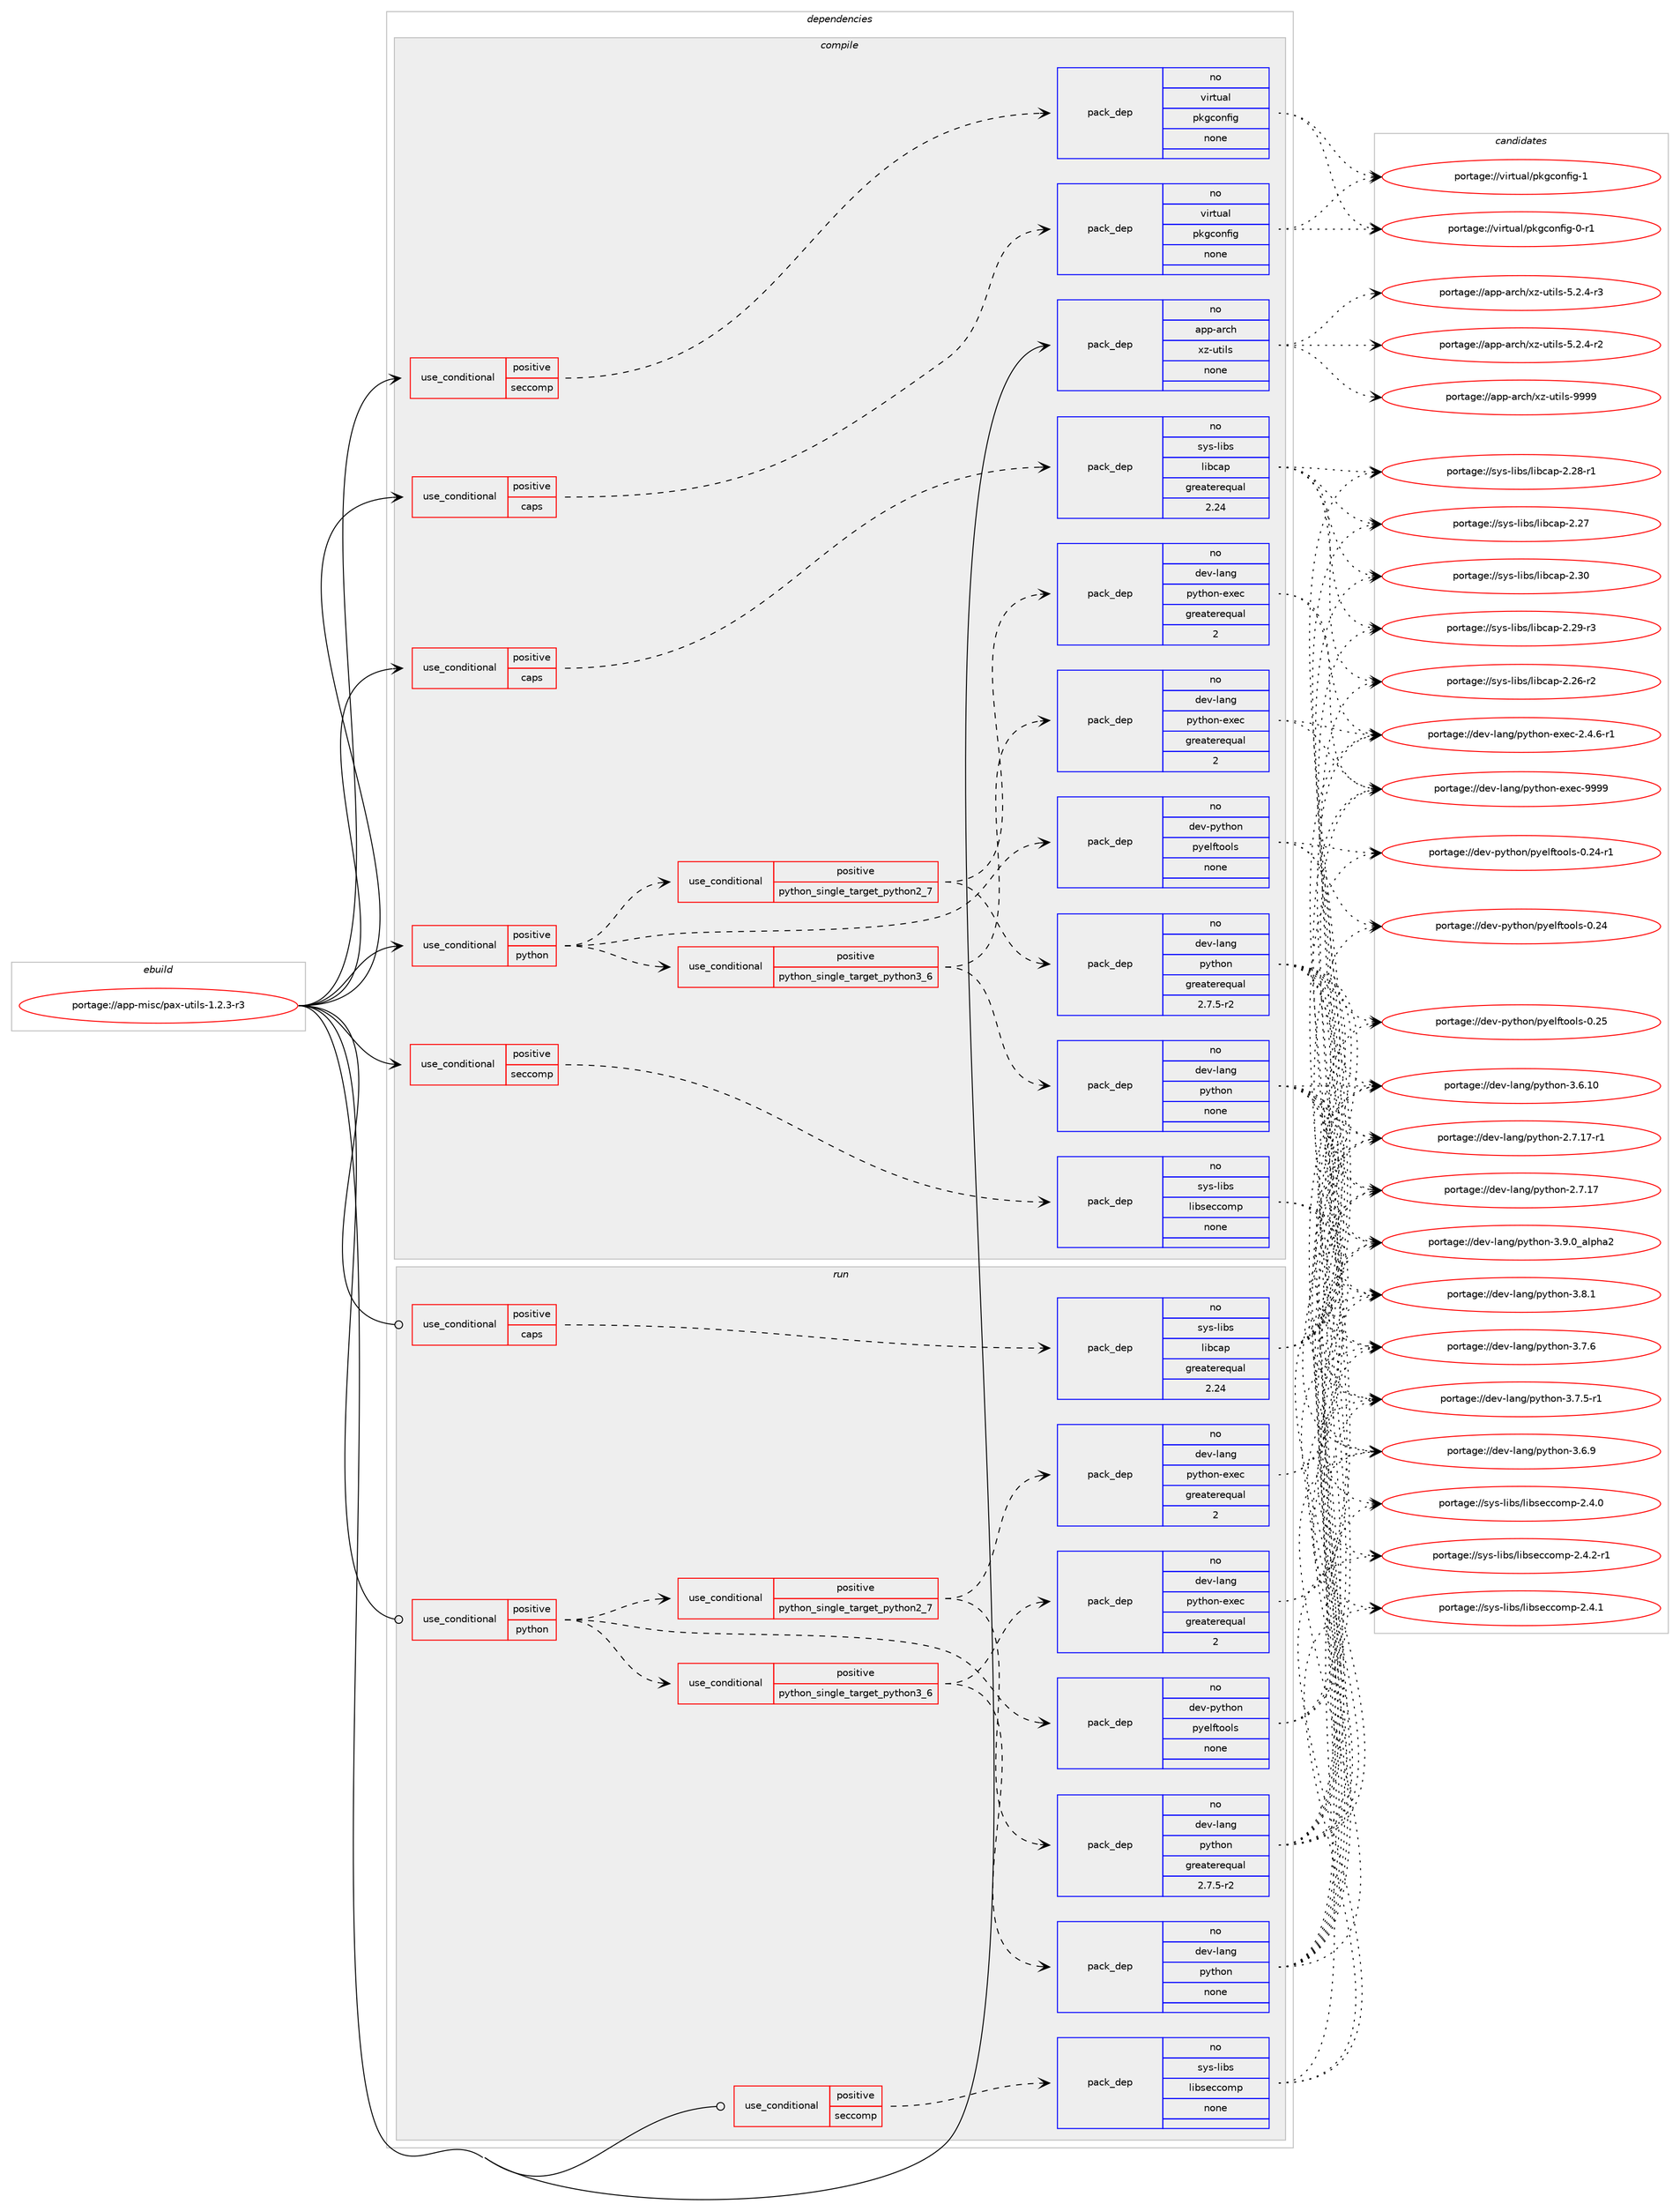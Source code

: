digraph prolog {

# *************
# Graph options
# *************

newrank=true;
concentrate=true;
compound=true;
graph [rankdir=LR,fontname=Helvetica,fontsize=10,ranksep=1.5];#, ranksep=2.5, nodesep=0.2];
edge  [arrowhead=vee];
node  [fontname=Helvetica,fontsize=10];

# **********
# The ebuild
# **********

subgraph cluster_leftcol {
color=gray;
label=<<i>ebuild</i>>;
id [label="portage://app-misc/pax-utils-1.2.3-r3", color=red, width=4, href="../app-misc/pax-utils-1.2.3-r3.svg"];
}

# ****************
# The dependencies
# ****************

subgraph cluster_midcol {
color=gray;
label=<<i>dependencies</i>>;
subgraph cluster_compile {
fillcolor="#eeeeee";
style=filled;
label=<<i>compile</i>>;
subgraph cond142952 {
dependency610545 [label=<<TABLE BORDER="0" CELLBORDER="1" CELLSPACING="0" CELLPADDING="4"><TR><TD ROWSPAN="3" CELLPADDING="10">use_conditional</TD></TR><TR><TD>positive</TD></TR><TR><TD>caps</TD></TR></TABLE>>, shape=none, color=red];
subgraph pack459414 {
dependency610546 [label=<<TABLE BORDER="0" CELLBORDER="1" CELLSPACING="0" CELLPADDING="4" WIDTH="220"><TR><TD ROWSPAN="6" CELLPADDING="30">pack_dep</TD></TR><TR><TD WIDTH="110">no</TD></TR><TR><TD>sys-libs</TD></TR><TR><TD>libcap</TD></TR><TR><TD>greaterequal</TD></TR><TR><TD>2.24</TD></TR></TABLE>>, shape=none, color=blue];
}
dependency610545:e -> dependency610546:w [weight=20,style="dashed",arrowhead="vee"];
}
id:e -> dependency610545:w [weight=20,style="solid",arrowhead="vee"];
subgraph cond142953 {
dependency610547 [label=<<TABLE BORDER="0" CELLBORDER="1" CELLSPACING="0" CELLPADDING="4"><TR><TD ROWSPAN="3" CELLPADDING="10">use_conditional</TD></TR><TR><TD>positive</TD></TR><TR><TD>caps</TD></TR></TABLE>>, shape=none, color=red];
subgraph pack459415 {
dependency610548 [label=<<TABLE BORDER="0" CELLBORDER="1" CELLSPACING="0" CELLPADDING="4" WIDTH="220"><TR><TD ROWSPAN="6" CELLPADDING="30">pack_dep</TD></TR><TR><TD WIDTH="110">no</TD></TR><TR><TD>virtual</TD></TR><TR><TD>pkgconfig</TD></TR><TR><TD>none</TD></TR><TR><TD></TD></TR></TABLE>>, shape=none, color=blue];
}
dependency610547:e -> dependency610548:w [weight=20,style="dashed",arrowhead="vee"];
}
id:e -> dependency610547:w [weight=20,style="solid",arrowhead="vee"];
subgraph cond142954 {
dependency610549 [label=<<TABLE BORDER="0" CELLBORDER="1" CELLSPACING="0" CELLPADDING="4"><TR><TD ROWSPAN="3" CELLPADDING="10">use_conditional</TD></TR><TR><TD>positive</TD></TR><TR><TD>python</TD></TR></TABLE>>, shape=none, color=red];
subgraph cond142955 {
dependency610550 [label=<<TABLE BORDER="0" CELLBORDER="1" CELLSPACING="0" CELLPADDING="4"><TR><TD ROWSPAN="3" CELLPADDING="10">use_conditional</TD></TR><TR><TD>positive</TD></TR><TR><TD>python_single_target_python2_7</TD></TR></TABLE>>, shape=none, color=red];
subgraph pack459416 {
dependency610551 [label=<<TABLE BORDER="0" CELLBORDER="1" CELLSPACING="0" CELLPADDING="4" WIDTH="220"><TR><TD ROWSPAN="6" CELLPADDING="30">pack_dep</TD></TR><TR><TD WIDTH="110">no</TD></TR><TR><TD>dev-lang</TD></TR><TR><TD>python</TD></TR><TR><TD>greaterequal</TD></TR><TR><TD>2.7.5-r2</TD></TR></TABLE>>, shape=none, color=blue];
}
dependency610550:e -> dependency610551:w [weight=20,style="dashed",arrowhead="vee"];
subgraph pack459417 {
dependency610552 [label=<<TABLE BORDER="0" CELLBORDER="1" CELLSPACING="0" CELLPADDING="4" WIDTH="220"><TR><TD ROWSPAN="6" CELLPADDING="30">pack_dep</TD></TR><TR><TD WIDTH="110">no</TD></TR><TR><TD>dev-lang</TD></TR><TR><TD>python-exec</TD></TR><TR><TD>greaterequal</TD></TR><TR><TD>2</TD></TR></TABLE>>, shape=none, color=blue];
}
dependency610550:e -> dependency610552:w [weight=20,style="dashed",arrowhead="vee"];
}
dependency610549:e -> dependency610550:w [weight=20,style="dashed",arrowhead="vee"];
subgraph cond142956 {
dependency610553 [label=<<TABLE BORDER="0" CELLBORDER="1" CELLSPACING="0" CELLPADDING="4"><TR><TD ROWSPAN="3" CELLPADDING="10">use_conditional</TD></TR><TR><TD>positive</TD></TR><TR><TD>python_single_target_python3_6</TD></TR></TABLE>>, shape=none, color=red];
subgraph pack459418 {
dependency610554 [label=<<TABLE BORDER="0" CELLBORDER="1" CELLSPACING="0" CELLPADDING="4" WIDTH="220"><TR><TD ROWSPAN="6" CELLPADDING="30">pack_dep</TD></TR><TR><TD WIDTH="110">no</TD></TR><TR><TD>dev-lang</TD></TR><TR><TD>python</TD></TR><TR><TD>none</TD></TR><TR><TD></TD></TR></TABLE>>, shape=none, color=blue];
}
dependency610553:e -> dependency610554:w [weight=20,style="dashed",arrowhead="vee"];
subgraph pack459419 {
dependency610555 [label=<<TABLE BORDER="0" CELLBORDER="1" CELLSPACING="0" CELLPADDING="4" WIDTH="220"><TR><TD ROWSPAN="6" CELLPADDING="30">pack_dep</TD></TR><TR><TD WIDTH="110">no</TD></TR><TR><TD>dev-lang</TD></TR><TR><TD>python-exec</TD></TR><TR><TD>greaterequal</TD></TR><TR><TD>2</TD></TR></TABLE>>, shape=none, color=blue];
}
dependency610553:e -> dependency610555:w [weight=20,style="dashed",arrowhead="vee"];
}
dependency610549:e -> dependency610553:w [weight=20,style="dashed",arrowhead="vee"];
subgraph pack459420 {
dependency610556 [label=<<TABLE BORDER="0" CELLBORDER="1" CELLSPACING="0" CELLPADDING="4" WIDTH="220"><TR><TD ROWSPAN="6" CELLPADDING="30">pack_dep</TD></TR><TR><TD WIDTH="110">no</TD></TR><TR><TD>dev-python</TD></TR><TR><TD>pyelftools</TD></TR><TR><TD>none</TD></TR><TR><TD></TD></TR></TABLE>>, shape=none, color=blue];
}
dependency610549:e -> dependency610556:w [weight=20,style="dashed",arrowhead="vee"];
}
id:e -> dependency610549:w [weight=20,style="solid",arrowhead="vee"];
subgraph cond142957 {
dependency610557 [label=<<TABLE BORDER="0" CELLBORDER="1" CELLSPACING="0" CELLPADDING="4"><TR><TD ROWSPAN="3" CELLPADDING="10">use_conditional</TD></TR><TR><TD>positive</TD></TR><TR><TD>seccomp</TD></TR></TABLE>>, shape=none, color=red];
subgraph pack459421 {
dependency610558 [label=<<TABLE BORDER="0" CELLBORDER="1" CELLSPACING="0" CELLPADDING="4" WIDTH="220"><TR><TD ROWSPAN="6" CELLPADDING="30">pack_dep</TD></TR><TR><TD WIDTH="110">no</TD></TR><TR><TD>sys-libs</TD></TR><TR><TD>libseccomp</TD></TR><TR><TD>none</TD></TR><TR><TD></TD></TR></TABLE>>, shape=none, color=blue];
}
dependency610557:e -> dependency610558:w [weight=20,style="dashed",arrowhead="vee"];
}
id:e -> dependency610557:w [weight=20,style="solid",arrowhead="vee"];
subgraph cond142958 {
dependency610559 [label=<<TABLE BORDER="0" CELLBORDER="1" CELLSPACING="0" CELLPADDING="4"><TR><TD ROWSPAN="3" CELLPADDING="10">use_conditional</TD></TR><TR><TD>positive</TD></TR><TR><TD>seccomp</TD></TR></TABLE>>, shape=none, color=red];
subgraph pack459422 {
dependency610560 [label=<<TABLE BORDER="0" CELLBORDER="1" CELLSPACING="0" CELLPADDING="4" WIDTH="220"><TR><TD ROWSPAN="6" CELLPADDING="30">pack_dep</TD></TR><TR><TD WIDTH="110">no</TD></TR><TR><TD>virtual</TD></TR><TR><TD>pkgconfig</TD></TR><TR><TD>none</TD></TR><TR><TD></TD></TR></TABLE>>, shape=none, color=blue];
}
dependency610559:e -> dependency610560:w [weight=20,style="dashed",arrowhead="vee"];
}
id:e -> dependency610559:w [weight=20,style="solid",arrowhead="vee"];
subgraph pack459423 {
dependency610561 [label=<<TABLE BORDER="0" CELLBORDER="1" CELLSPACING="0" CELLPADDING="4" WIDTH="220"><TR><TD ROWSPAN="6" CELLPADDING="30">pack_dep</TD></TR><TR><TD WIDTH="110">no</TD></TR><TR><TD>app-arch</TD></TR><TR><TD>xz-utils</TD></TR><TR><TD>none</TD></TR><TR><TD></TD></TR></TABLE>>, shape=none, color=blue];
}
id:e -> dependency610561:w [weight=20,style="solid",arrowhead="vee"];
}
subgraph cluster_compileandrun {
fillcolor="#eeeeee";
style=filled;
label=<<i>compile and run</i>>;
}
subgraph cluster_run {
fillcolor="#eeeeee";
style=filled;
label=<<i>run</i>>;
subgraph cond142959 {
dependency610562 [label=<<TABLE BORDER="0" CELLBORDER="1" CELLSPACING="0" CELLPADDING="4"><TR><TD ROWSPAN="3" CELLPADDING="10">use_conditional</TD></TR><TR><TD>positive</TD></TR><TR><TD>caps</TD></TR></TABLE>>, shape=none, color=red];
subgraph pack459424 {
dependency610563 [label=<<TABLE BORDER="0" CELLBORDER="1" CELLSPACING="0" CELLPADDING="4" WIDTH="220"><TR><TD ROWSPAN="6" CELLPADDING="30">pack_dep</TD></TR><TR><TD WIDTH="110">no</TD></TR><TR><TD>sys-libs</TD></TR><TR><TD>libcap</TD></TR><TR><TD>greaterequal</TD></TR><TR><TD>2.24</TD></TR></TABLE>>, shape=none, color=blue];
}
dependency610562:e -> dependency610563:w [weight=20,style="dashed",arrowhead="vee"];
}
id:e -> dependency610562:w [weight=20,style="solid",arrowhead="odot"];
subgraph cond142960 {
dependency610564 [label=<<TABLE BORDER="0" CELLBORDER="1" CELLSPACING="0" CELLPADDING="4"><TR><TD ROWSPAN="3" CELLPADDING="10">use_conditional</TD></TR><TR><TD>positive</TD></TR><TR><TD>python</TD></TR></TABLE>>, shape=none, color=red];
subgraph cond142961 {
dependency610565 [label=<<TABLE BORDER="0" CELLBORDER="1" CELLSPACING="0" CELLPADDING="4"><TR><TD ROWSPAN="3" CELLPADDING="10">use_conditional</TD></TR><TR><TD>positive</TD></TR><TR><TD>python_single_target_python2_7</TD></TR></TABLE>>, shape=none, color=red];
subgraph pack459425 {
dependency610566 [label=<<TABLE BORDER="0" CELLBORDER="1" CELLSPACING="0" CELLPADDING="4" WIDTH="220"><TR><TD ROWSPAN="6" CELLPADDING="30">pack_dep</TD></TR><TR><TD WIDTH="110">no</TD></TR><TR><TD>dev-lang</TD></TR><TR><TD>python</TD></TR><TR><TD>greaterequal</TD></TR><TR><TD>2.7.5-r2</TD></TR></TABLE>>, shape=none, color=blue];
}
dependency610565:e -> dependency610566:w [weight=20,style="dashed",arrowhead="vee"];
subgraph pack459426 {
dependency610567 [label=<<TABLE BORDER="0" CELLBORDER="1" CELLSPACING="0" CELLPADDING="4" WIDTH="220"><TR><TD ROWSPAN="6" CELLPADDING="30">pack_dep</TD></TR><TR><TD WIDTH="110">no</TD></TR><TR><TD>dev-lang</TD></TR><TR><TD>python-exec</TD></TR><TR><TD>greaterequal</TD></TR><TR><TD>2</TD></TR></TABLE>>, shape=none, color=blue];
}
dependency610565:e -> dependency610567:w [weight=20,style="dashed",arrowhead="vee"];
}
dependency610564:e -> dependency610565:w [weight=20,style="dashed",arrowhead="vee"];
subgraph cond142962 {
dependency610568 [label=<<TABLE BORDER="0" CELLBORDER="1" CELLSPACING="0" CELLPADDING="4"><TR><TD ROWSPAN="3" CELLPADDING="10">use_conditional</TD></TR><TR><TD>positive</TD></TR><TR><TD>python_single_target_python3_6</TD></TR></TABLE>>, shape=none, color=red];
subgraph pack459427 {
dependency610569 [label=<<TABLE BORDER="0" CELLBORDER="1" CELLSPACING="0" CELLPADDING="4" WIDTH="220"><TR><TD ROWSPAN="6" CELLPADDING="30">pack_dep</TD></TR><TR><TD WIDTH="110">no</TD></TR><TR><TD>dev-lang</TD></TR><TR><TD>python</TD></TR><TR><TD>none</TD></TR><TR><TD></TD></TR></TABLE>>, shape=none, color=blue];
}
dependency610568:e -> dependency610569:w [weight=20,style="dashed",arrowhead="vee"];
subgraph pack459428 {
dependency610570 [label=<<TABLE BORDER="0" CELLBORDER="1" CELLSPACING="0" CELLPADDING="4" WIDTH="220"><TR><TD ROWSPAN="6" CELLPADDING="30">pack_dep</TD></TR><TR><TD WIDTH="110">no</TD></TR><TR><TD>dev-lang</TD></TR><TR><TD>python-exec</TD></TR><TR><TD>greaterequal</TD></TR><TR><TD>2</TD></TR></TABLE>>, shape=none, color=blue];
}
dependency610568:e -> dependency610570:w [weight=20,style="dashed",arrowhead="vee"];
}
dependency610564:e -> dependency610568:w [weight=20,style="dashed",arrowhead="vee"];
subgraph pack459429 {
dependency610571 [label=<<TABLE BORDER="0" CELLBORDER="1" CELLSPACING="0" CELLPADDING="4" WIDTH="220"><TR><TD ROWSPAN="6" CELLPADDING="30">pack_dep</TD></TR><TR><TD WIDTH="110">no</TD></TR><TR><TD>dev-python</TD></TR><TR><TD>pyelftools</TD></TR><TR><TD>none</TD></TR><TR><TD></TD></TR></TABLE>>, shape=none, color=blue];
}
dependency610564:e -> dependency610571:w [weight=20,style="dashed",arrowhead="vee"];
}
id:e -> dependency610564:w [weight=20,style="solid",arrowhead="odot"];
subgraph cond142963 {
dependency610572 [label=<<TABLE BORDER="0" CELLBORDER="1" CELLSPACING="0" CELLPADDING="4"><TR><TD ROWSPAN="3" CELLPADDING="10">use_conditional</TD></TR><TR><TD>positive</TD></TR><TR><TD>seccomp</TD></TR></TABLE>>, shape=none, color=red];
subgraph pack459430 {
dependency610573 [label=<<TABLE BORDER="0" CELLBORDER="1" CELLSPACING="0" CELLPADDING="4" WIDTH="220"><TR><TD ROWSPAN="6" CELLPADDING="30">pack_dep</TD></TR><TR><TD WIDTH="110">no</TD></TR><TR><TD>sys-libs</TD></TR><TR><TD>libseccomp</TD></TR><TR><TD>none</TD></TR><TR><TD></TD></TR></TABLE>>, shape=none, color=blue];
}
dependency610572:e -> dependency610573:w [weight=20,style="dashed",arrowhead="vee"];
}
id:e -> dependency610572:w [weight=20,style="solid",arrowhead="odot"];
}
}

# **************
# The candidates
# **************

subgraph cluster_choices {
rank=same;
color=gray;
label=<<i>candidates</i>>;

subgraph choice459414 {
color=black;
nodesep=1;
choice1151211154510810598115471081059899971124550465148 [label="portage://sys-libs/libcap-2.30", color=red, width=4,href="../sys-libs/libcap-2.30.svg"];
choice11512111545108105981154710810598999711245504650574511451 [label="portage://sys-libs/libcap-2.29-r3", color=red, width=4,href="../sys-libs/libcap-2.29-r3.svg"];
choice11512111545108105981154710810598999711245504650564511449 [label="portage://sys-libs/libcap-2.28-r1", color=red, width=4,href="../sys-libs/libcap-2.28-r1.svg"];
choice1151211154510810598115471081059899971124550465055 [label="portage://sys-libs/libcap-2.27", color=red, width=4,href="../sys-libs/libcap-2.27.svg"];
choice11512111545108105981154710810598999711245504650544511450 [label="portage://sys-libs/libcap-2.26-r2", color=red, width=4,href="../sys-libs/libcap-2.26-r2.svg"];
dependency610546:e -> choice1151211154510810598115471081059899971124550465148:w [style=dotted,weight="100"];
dependency610546:e -> choice11512111545108105981154710810598999711245504650574511451:w [style=dotted,weight="100"];
dependency610546:e -> choice11512111545108105981154710810598999711245504650564511449:w [style=dotted,weight="100"];
dependency610546:e -> choice1151211154510810598115471081059899971124550465055:w [style=dotted,weight="100"];
dependency610546:e -> choice11512111545108105981154710810598999711245504650544511450:w [style=dotted,weight="100"];
}
subgraph choice459415 {
color=black;
nodesep=1;
choice1181051141161179710847112107103991111101021051034549 [label="portage://virtual/pkgconfig-1", color=red, width=4,href="../virtual/pkgconfig-1.svg"];
choice11810511411611797108471121071039911111010210510345484511449 [label="portage://virtual/pkgconfig-0-r1", color=red, width=4,href="../virtual/pkgconfig-0-r1.svg"];
dependency610548:e -> choice1181051141161179710847112107103991111101021051034549:w [style=dotted,weight="100"];
dependency610548:e -> choice11810511411611797108471121071039911111010210510345484511449:w [style=dotted,weight="100"];
}
subgraph choice459416 {
color=black;
nodesep=1;
choice10010111845108971101034711212111610411111045514657464895971081121049750 [label="portage://dev-lang/python-3.9.0_alpha2", color=red, width=4,href="../dev-lang/python-3.9.0_alpha2.svg"];
choice100101118451089711010347112121116104111110455146564649 [label="portage://dev-lang/python-3.8.1", color=red, width=4,href="../dev-lang/python-3.8.1.svg"];
choice100101118451089711010347112121116104111110455146554654 [label="portage://dev-lang/python-3.7.6", color=red, width=4,href="../dev-lang/python-3.7.6.svg"];
choice1001011184510897110103471121211161041111104551465546534511449 [label="portage://dev-lang/python-3.7.5-r1", color=red, width=4,href="../dev-lang/python-3.7.5-r1.svg"];
choice100101118451089711010347112121116104111110455146544657 [label="portage://dev-lang/python-3.6.9", color=red, width=4,href="../dev-lang/python-3.6.9.svg"];
choice10010111845108971101034711212111610411111045514654464948 [label="portage://dev-lang/python-3.6.10", color=red, width=4,href="../dev-lang/python-3.6.10.svg"];
choice100101118451089711010347112121116104111110455046554649554511449 [label="portage://dev-lang/python-2.7.17-r1", color=red, width=4,href="../dev-lang/python-2.7.17-r1.svg"];
choice10010111845108971101034711212111610411111045504655464955 [label="portage://dev-lang/python-2.7.17", color=red, width=4,href="../dev-lang/python-2.7.17.svg"];
dependency610551:e -> choice10010111845108971101034711212111610411111045514657464895971081121049750:w [style=dotted,weight="100"];
dependency610551:e -> choice100101118451089711010347112121116104111110455146564649:w [style=dotted,weight="100"];
dependency610551:e -> choice100101118451089711010347112121116104111110455146554654:w [style=dotted,weight="100"];
dependency610551:e -> choice1001011184510897110103471121211161041111104551465546534511449:w [style=dotted,weight="100"];
dependency610551:e -> choice100101118451089711010347112121116104111110455146544657:w [style=dotted,weight="100"];
dependency610551:e -> choice10010111845108971101034711212111610411111045514654464948:w [style=dotted,weight="100"];
dependency610551:e -> choice100101118451089711010347112121116104111110455046554649554511449:w [style=dotted,weight="100"];
dependency610551:e -> choice10010111845108971101034711212111610411111045504655464955:w [style=dotted,weight="100"];
}
subgraph choice459417 {
color=black;
nodesep=1;
choice10010111845108971101034711212111610411111045101120101994557575757 [label="portage://dev-lang/python-exec-9999", color=red, width=4,href="../dev-lang/python-exec-9999.svg"];
choice10010111845108971101034711212111610411111045101120101994550465246544511449 [label="portage://dev-lang/python-exec-2.4.6-r1", color=red, width=4,href="../dev-lang/python-exec-2.4.6-r1.svg"];
dependency610552:e -> choice10010111845108971101034711212111610411111045101120101994557575757:w [style=dotted,weight="100"];
dependency610552:e -> choice10010111845108971101034711212111610411111045101120101994550465246544511449:w [style=dotted,weight="100"];
}
subgraph choice459418 {
color=black;
nodesep=1;
choice10010111845108971101034711212111610411111045514657464895971081121049750 [label="portage://dev-lang/python-3.9.0_alpha2", color=red, width=4,href="../dev-lang/python-3.9.0_alpha2.svg"];
choice100101118451089711010347112121116104111110455146564649 [label="portage://dev-lang/python-3.8.1", color=red, width=4,href="../dev-lang/python-3.8.1.svg"];
choice100101118451089711010347112121116104111110455146554654 [label="portage://dev-lang/python-3.7.6", color=red, width=4,href="../dev-lang/python-3.7.6.svg"];
choice1001011184510897110103471121211161041111104551465546534511449 [label="portage://dev-lang/python-3.7.5-r1", color=red, width=4,href="../dev-lang/python-3.7.5-r1.svg"];
choice100101118451089711010347112121116104111110455146544657 [label="portage://dev-lang/python-3.6.9", color=red, width=4,href="../dev-lang/python-3.6.9.svg"];
choice10010111845108971101034711212111610411111045514654464948 [label="portage://dev-lang/python-3.6.10", color=red, width=4,href="../dev-lang/python-3.6.10.svg"];
choice100101118451089711010347112121116104111110455046554649554511449 [label="portage://dev-lang/python-2.7.17-r1", color=red, width=4,href="../dev-lang/python-2.7.17-r1.svg"];
choice10010111845108971101034711212111610411111045504655464955 [label="portage://dev-lang/python-2.7.17", color=red, width=4,href="../dev-lang/python-2.7.17.svg"];
dependency610554:e -> choice10010111845108971101034711212111610411111045514657464895971081121049750:w [style=dotted,weight="100"];
dependency610554:e -> choice100101118451089711010347112121116104111110455146564649:w [style=dotted,weight="100"];
dependency610554:e -> choice100101118451089711010347112121116104111110455146554654:w [style=dotted,weight="100"];
dependency610554:e -> choice1001011184510897110103471121211161041111104551465546534511449:w [style=dotted,weight="100"];
dependency610554:e -> choice100101118451089711010347112121116104111110455146544657:w [style=dotted,weight="100"];
dependency610554:e -> choice10010111845108971101034711212111610411111045514654464948:w [style=dotted,weight="100"];
dependency610554:e -> choice100101118451089711010347112121116104111110455046554649554511449:w [style=dotted,weight="100"];
dependency610554:e -> choice10010111845108971101034711212111610411111045504655464955:w [style=dotted,weight="100"];
}
subgraph choice459419 {
color=black;
nodesep=1;
choice10010111845108971101034711212111610411111045101120101994557575757 [label="portage://dev-lang/python-exec-9999", color=red, width=4,href="../dev-lang/python-exec-9999.svg"];
choice10010111845108971101034711212111610411111045101120101994550465246544511449 [label="portage://dev-lang/python-exec-2.4.6-r1", color=red, width=4,href="../dev-lang/python-exec-2.4.6-r1.svg"];
dependency610555:e -> choice10010111845108971101034711212111610411111045101120101994557575757:w [style=dotted,weight="100"];
dependency610555:e -> choice10010111845108971101034711212111610411111045101120101994550465246544511449:w [style=dotted,weight="100"];
}
subgraph choice459420 {
color=black;
nodesep=1;
choice10010111845112121116104111110471121211011081021161111111081154548465053 [label="portage://dev-python/pyelftools-0.25", color=red, width=4,href="../dev-python/pyelftools-0.25.svg"];
choice100101118451121211161041111104711212110110810211611111110811545484650524511449 [label="portage://dev-python/pyelftools-0.24-r1", color=red, width=4,href="../dev-python/pyelftools-0.24-r1.svg"];
choice10010111845112121116104111110471121211011081021161111111081154548465052 [label="portage://dev-python/pyelftools-0.24", color=red, width=4,href="../dev-python/pyelftools-0.24.svg"];
dependency610556:e -> choice10010111845112121116104111110471121211011081021161111111081154548465053:w [style=dotted,weight="100"];
dependency610556:e -> choice100101118451121211161041111104711212110110810211611111110811545484650524511449:w [style=dotted,weight="100"];
dependency610556:e -> choice10010111845112121116104111110471121211011081021161111111081154548465052:w [style=dotted,weight="100"];
}
subgraph choice459421 {
color=black;
nodesep=1;
choice1151211154510810598115471081059811510199991111091124550465246504511449 [label="portage://sys-libs/libseccomp-2.4.2-r1", color=red, width=4,href="../sys-libs/libseccomp-2.4.2-r1.svg"];
choice115121115451081059811547108105981151019999111109112455046524649 [label="portage://sys-libs/libseccomp-2.4.1", color=red, width=4,href="../sys-libs/libseccomp-2.4.1.svg"];
choice115121115451081059811547108105981151019999111109112455046524648 [label="portage://sys-libs/libseccomp-2.4.0", color=red, width=4,href="../sys-libs/libseccomp-2.4.0.svg"];
dependency610558:e -> choice1151211154510810598115471081059811510199991111091124550465246504511449:w [style=dotted,weight="100"];
dependency610558:e -> choice115121115451081059811547108105981151019999111109112455046524649:w [style=dotted,weight="100"];
dependency610558:e -> choice115121115451081059811547108105981151019999111109112455046524648:w [style=dotted,weight="100"];
}
subgraph choice459422 {
color=black;
nodesep=1;
choice1181051141161179710847112107103991111101021051034549 [label="portage://virtual/pkgconfig-1", color=red, width=4,href="../virtual/pkgconfig-1.svg"];
choice11810511411611797108471121071039911111010210510345484511449 [label="portage://virtual/pkgconfig-0-r1", color=red, width=4,href="../virtual/pkgconfig-0-r1.svg"];
dependency610560:e -> choice1181051141161179710847112107103991111101021051034549:w [style=dotted,weight="100"];
dependency610560:e -> choice11810511411611797108471121071039911111010210510345484511449:w [style=dotted,weight="100"];
}
subgraph choice459423 {
color=black;
nodesep=1;
choice9711211245971149910447120122451171161051081154557575757 [label="portage://app-arch/xz-utils-9999", color=red, width=4,href="../app-arch/xz-utils-9999.svg"];
choice9711211245971149910447120122451171161051081154553465046524511451 [label="portage://app-arch/xz-utils-5.2.4-r3", color=red, width=4,href="../app-arch/xz-utils-5.2.4-r3.svg"];
choice9711211245971149910447120122451171161051081154553465046524511450 [label="portage://app-arch/xz-utils-5.2.4-r2", color=red, width=4,href="../app-arch/xz-utils-5.2.4-r2.svg"];
dependency610561:e -> choice9711211245971149910447120122451171161051081154557575757:w [style=dotted,weight="100"];
dependency610561:e -> choice9711211245971149910447120122451171161051081154553465046524511451:w [style=dotted,weight="100"];
dependency610561:e -> choice9711211245971149910447120122451171161051081154553465046524511450:w [style=dotted,weight="100"];
}
subgraph choice459424 {
color=black;
nodesep=1;
choice1151211154510810598115471081059899971124550465148 [label="portage://sys-libs/libcap-2.30", color=red, width=4,href="../sys-libs/libcap-2.30.svg"];
choice11512111545108105981154710810598999711245504650574511451 [label="portage://sys-libs/libcap-2.29-r3", color=red, width=4,href="../sys-libs/libcap-2.29-r3.svg"];
choice11512111545108105981154710810598999711245504650564511449 [label="portage://sys-libs/libcap-2.28-r1", color=red, width=4,href="../sys-libs/libcap-2.28-r1.svg"];
choice1151211154510810598115471081059899971124550465055 [label="portage://sys-libs/libcap-2.27", color=red, width=4,href="../sys-libs/libcap-2.27.svg"];
choice11512111545108105981154710810598999711245504650544511450 [label="portage://sys-libs/libcap-2.26-r2", color=red, width=4,href="../sys-libs/libcap-2.26-r2.svg"];
dependency610563:e -> choice1151211154510810598115471081059899971124550465148:w [style=dotted,weight="100"];
dependency610563:e -> choice11512111545108105981154710810598999711245504650574511451:w [style=dotted,weight="100"];
dependency610563:e -> choice11512111545108105981154710810598999711245504650564511449:w [style=dotted,weight="100"];
dependency610563:e -> choice1151211154510810598115471081059899971124550465055:w [style=dotted,weight="100"];
dependency610563:e -> choice11512111545108105981154710810598999711245504650544511450:w [style=dotted,weight="100"];
}
subgraph choice459425 {
color=black;
nodesep=1;
choice10010111845108971101034711212111610411111045514657464895971081121049750 [label="portage://dev-lang/python-3.9.0_alpha2", color=red, width=4,href="../dev-lang/python-3.9.0_alpha2.svg"];
choice100101118451089711010347112121116104111110455146564649 [label="portage://dev-lang/python-3.8.1", color=red, width=4,href="../dev-lang/python-3.8.1.svg"];
choice100101118451089711010347112121116104111110455146554654 [label="portage://dev-lang/python-3.7.6", color=red, width=4,href="../dev-lang/python-3.7.6.svg"];
choice1001011184510897110103471121211161041111104551465546534511449 [label="portage://dev-lang/python-3.7.5-r1", color=red, width=4,href="../dev-lang/python-3.7.5-r1.svg"];
choice100101118451089711010347112121116104111110455146544657 [label="portage://dev-lang/python-3.6.9", color=red, width=4,href="../dev-lang/python-3.6.9.svg"];
choice10010111845108971101034711212111610411111045514654464948 [label="portage://dev-lang/python-3.6.10", color=red, width=4,href="../dev-lang/python-3.6.10.svg"];
choice100101118451089711010347112121116104111110455046554649554511449 [label="portage://dev-lang/python-2.7.17-r1", color=red, width=4,href="../dev-lang/python-2.7.17-r1.svg"];
choice10010111845108971101034711212111610411111045504655464955 [label="portage://dev-lang/python-2.7.17", color=red, width=4,href="../dev-lang/python-2.7.17.svg"];
dependency610566:e -> choice10010111845108971101034711212111610411111045514657464895971081121049750:w [style=dotted,weight="100"];
dependency610566:e -> choice100101118451089711010347112121116104111110455146564649:w [style=dotted,weight="100"];
dependency610566:e -> choice100101118451089711010347112121116104111110455146554654:w [style=dotted,weight="100"];
dependency610566:e -> choice1001011184510897110103471121211161041111104551465546534511449:w [style=dotted,weight="100"];
dependency610566:e -> choice100101118451089711010347112121116104111110455146544657:w [style=dotted,weight="100"];
dependency610566:e -> choice10010111845108971101034711212111610411111045514654464948:w [style=dotted,weight="100"];
dependency610566:e -> choice100101118451089711010347112121116104111110455046554649554511449:w [style=dotted,weight="100"];
dependency610566:e -> choice10010111845108971101034711212111610411111045504655464955:w [style=dotted,weight="100"];
}
subgraph choice459426 {
color=black;
nodesep=1;
choice10010111845108971101034711212111610411111045101120101994557575757 [label="portage://dev-lang/python-exec-9999", color=red, width=4,href="../dev-lang/python-exec-9999.svg"];
choice10010111845108971101034711212111610411111045101120101994550465246544511449 [label="portage://dev-lang/python-exec-2.4.6-r1", color=red, width=4,href="../dev-lang/python-exec-2.4.6-r1.svg"];
dependency610567:e -> choice10010111845108971101034711212111610411111045101120101994557575757:w [style=dotted,weight="100"];
dependency610567:e -> choice10010111845108971101034711212111610411111045101120101994550465246544511449:w [style=dotted,weight="100"];
}
subgraph choice459427 {
color=black;
nodesep=1;
choice10010111845108971101034711212111610411111045514657464895971081121049750 [label="portage://dev-lang/python-3.9.0_alpha2", color=red, width=4,href="../dev-lang/python-3.9.0_alpha2.svg"];
choice100101118451089711010347112121116104111110455146564649 [label="portage://dev-lang/python-3.8.1", color=red, width=4,href="../dev-lang/python-3.8.1.svg"];
choice100101118451089711010347112121116104111110455146554654 [label="portage://dev-lang/python-3.7.6", color=red, width=4,href="../dev-lang/python-3.7.6.svg"];
choice1001011184510897110103471121211161041111104551465546534511449 [label="portage://dev-lang/python-3.7.5-r1", color=red, width=4,href="../dev-lang/python-3.7.5-r1.svg"];
choice100101118451089711010347112121116104111110455146544657 [label="portage://dev-lang/python-3.6.9", color=red, width=4,href="../dev-lang/python-3.6.9.svg"];
choice10010111845108971101034711212111610411111045514654464948 [label="portage://dev-lang/python-3.6.10", color=red, width=4,href="../dev-lang/python-3.6.10.svg"];
choice100101118451089711010347112121116104111110455046554649554511449 [label="portage://dev-lang/python-2.7.17-r1", color=red, width=4,href="../dev-lang/python-2.7.17-r1.svg"];
choice10010111845108971101034711212111610411111045504655464955 [label="portage://dev-lang/python-2.7.17", color=red, width=4,href="../dev-lang/python-2.7.17.svg"];
dependency610569:e -> choice10010111845108971101034711212111610411111045514657464895971081121049750:w [style=dotted,weight="100"];
dependency610569:e -> choice100101118451089711010347112121116104111110455146564649:w [style=dotted,weight="100"];
dependency610569:e -> choice100101118451089711010347112121116104111110455146554654:w [style=dotted,weight="100"];
dependency610569:e -> choice1001011184510897110103471121211161041111104551465546534511449:w [style=dotted,weight="100"];
dependency610569:e -> choice100101118451089711010347112121116104111110455146544657:w [style=dotted,weight="100"];
dependency610569:e -> choice10010111845108971101034711212111610411111045514654464948:w [style=dotted,weight="100"];
dependency610569:e -> choice100101118451089711010347112121116104111110455046554649554511449:w [style=dotted,weight="100"];
dependency610569:e -> choice10010111845108971101034711212111610411111045504655464955:w [style=dotted,weight="100"];
}
subgraph choice459428 {
color=black;
nodesep=1;
choice10010111845108971101034711212111610411111045101120101994557575757 [label="portage://dev-lang/python-exec-9999", color=red, width=4,href="../dev-lang/python-exec-9999.svg"];
choice10010111845108971101034711212111610411111045101120101994550465246544511449 [label="portage://dev-lang/python-exec-2.4.6-r1", color=red, width=4,href="../dev-lang/python-exec-2.4.6-r1.svg"];
dependency610570:e -> choice10010111845108971101034711212111610411111045101120101994557575757:w [style=dotted,weight="100"];
dependency610570:e -> choice10010111845108971101034711212111610411111045101120101994550465246544511449:w [style=dotted,weight="100"];
}
subgraph choice459429 {
color=black;
nodesep=1;
choice10010111845112121116104111110471121211011081021161111111081154548465053 [label="portage://dev-python/pyelftools-0.25", color=red, width=4,href="../dev-python/pyelftools-0.25.svg"];
choice100101118451121211161041111104711212110110810211611111110811545484650524511449 [label="portage://dev-python/pyelftools-0.24-r1", color=red, width=4,href="../dev-python/pyelftools-0.24-r1.svg"];
choice10010111845112121116104111110471121211011081021161111111081154548465052 [label="portage://dev-python/pyelftools-0.24", color=red, width=4,href="../dev-python/pyelftools-0.24.svg"];
dependency610571:e -> choice10010111845112121116104111110471121211011081021161111111081154548465053:w [style=dotted,weight="100"];
dependency610571:e -> choice100101118451121211161041111104711212110110810211611111110811545484650524511449:w [style=dotted,weight="100"];
dependency610571:e -> choice10010111845112121116104111110471121211011081021161111111081154548465052:w [style=dotted,weight="100"];
}
subgraph choice459430 {
color=black;
nodesep=1;
choice1151211154510810598115471081059811510199991111091124550465246504511449 [label="portage://sys-libs/libseccomp-2.4.2-r1", color=red, width=4,href="../sys-libs/libseccomp-2.4.2-r1.svg"];
choice115121115451081059811547108105981151019999111109112455046524649 [label="portage://sys-libs/libseccomp-2.4.1", color=red, width=4,href="../sys-libs/libseccomp-2.4.1.svg"];
choice115121115451081059811547108105981151019999111109112455046524648 [label="portage://sys-libs/libseccomp-2.4.0", color=red, width=4,href="../sys-libs/libseccomp-2.4.0.svg"];
dependency610573:e -> choice1151211154510810598115471081059811510199991111091124550465246504511449:w [style=dotted,weight="100"];
dependency610573:e -> choice115121115451081059811547108105981151019999111109112455046524649:w [style=dotted,weight="100"];
dependency610573:e -> choice115121115451081059811547108105981151019999111109112455046524648:w [style=dotted,weight="100"];
}
}

}
